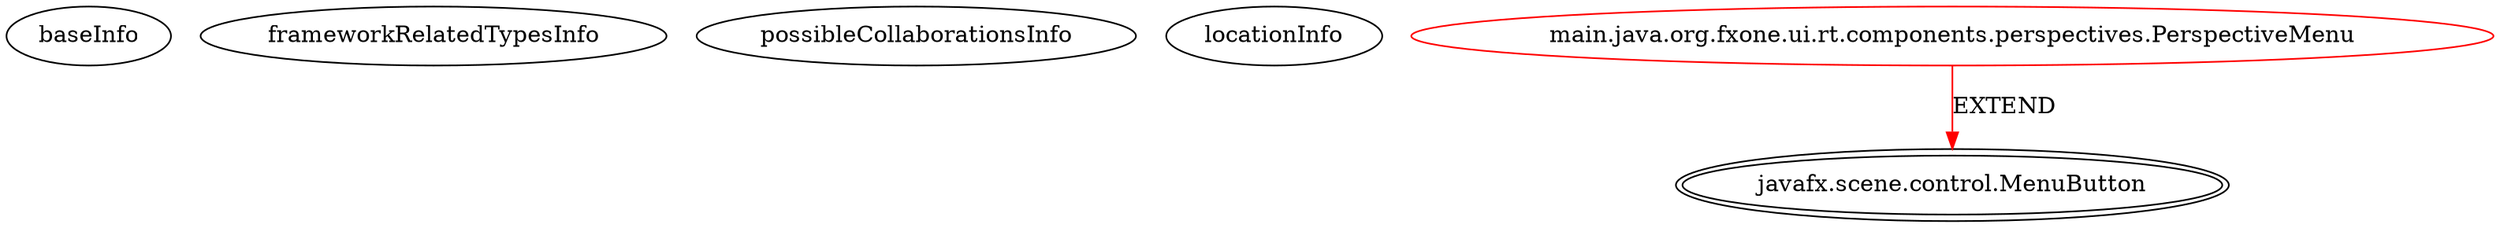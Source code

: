 digraph {
baseInfo[graphId=1921,category="extension_graph",isAnonymous=false,possibleRelation=false]
frameworkRelatedTypesInfo[0="javafx.scene.control.MenuButton"]
possibleCollaborationsInfo[]
locationInfo[projectName="atsticks-FXOne",filePath="/atsticks-FXOne/FXOne-master/org.fxone/fxone-ui/src/main/java/org/fxone/ui/rt/components/perspectives/PerspectiveMenu.java",contextSignature="PerspectiveMenu",graphId="1921"]
0[label="main.java.org.fxone.ui.rt.components.perspectives.PerspectiveMenu",vertexType="ROOT_CLIENT_CLASS_DECLARATION",isFrameworkType=false,color=red]
1[label="javafx.scene.control.MenuButton",vertexType="FRAMEWORK_CLASS_TYPE",isFrameworkType=true,peripheries=2]
0->1[label="EXTEND",color=red]
}
